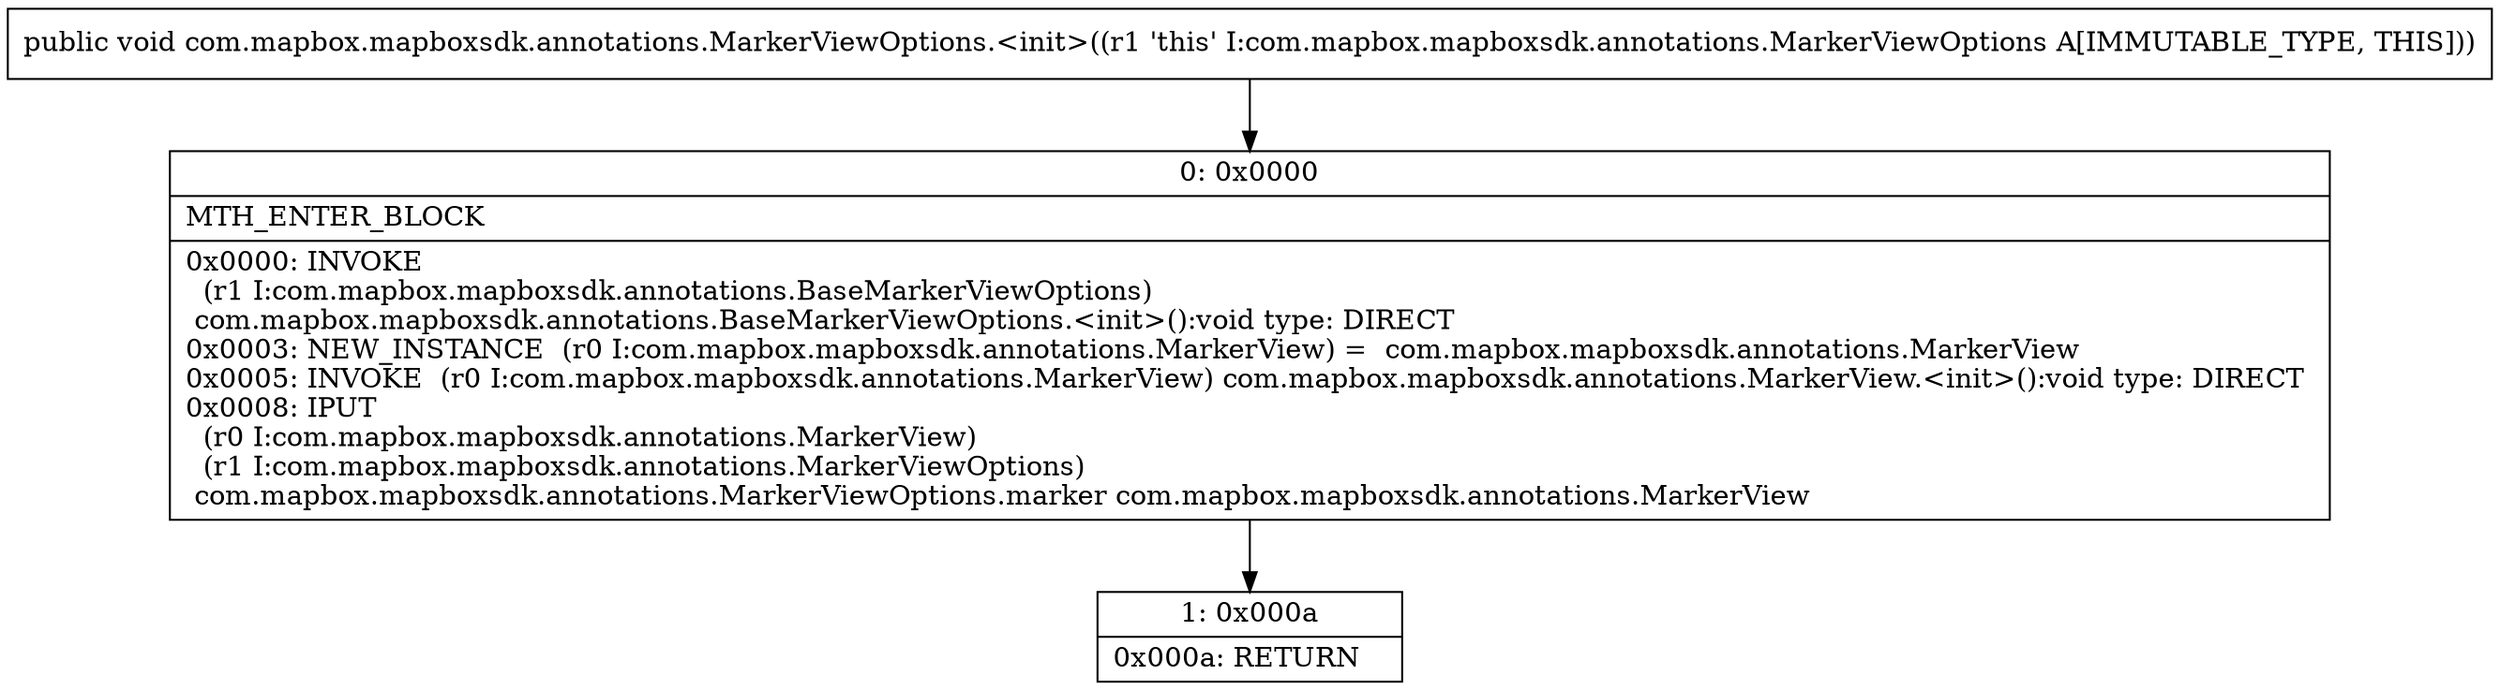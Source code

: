 digraph "CFG forcom.mapbox.mapboxsdk.annotations.MarkerViewOptions.\<init\>()V" {
Node_0 [shape=record,label="{0\:\ 0x0000|MTH_ENTER_BLOCK\l|0x0000: INVOKE  \l  (r1 I:com.mapbox.mapboxsdk.annotations.BaseMarkerViewOptions)\l com.mapbox.mapboxsdk.annotations.BaseMarkerViewOptions.\<init\>():void type: DIRECT \l0x0003: NEW_INSTANCE  (r0 I:com.mapbox.mapboxsdk.annotations.MarkerView) =  com.mapbox.mapboxsdk.annotations.MarkerView \l0x0005: INVOKE  (r0 I:com.mapbox.mapboxsdk.annotations.MarkerView) com.mapbox.mapboxsdk.annotations.MarkerView.\<init\>():void type: DIRECT \l0x0008: IPUT  \l  (r0 I:com.mapbox.mapboxsdk.annotations.MarkerView)\l  (r1 I:com.mapbox.mapboxsdk.annotations.MarkerViewOptions)\l com.mapbox.mapboxsdk.annotations.MarkerViewOptions.marker com.mapbox.mapboxsdk.annotations.MarkerView \l}"];
Node_1 [shape=record,label="{1\:\ 0x000a|0x000a: RETURN   \l}"];
MethodNode[shape=record,label="{public void com.mapbox.mapboxsdk.annotations.MarkerViewOptions.\<init\>((r1 'this' I:com.mapbox.mapboxsdk.annotations.MarkerViewOptions A[IMMUTABLE_TYPE, THIS])) }"];
MethodNode -> Node_0;
Node_0 -> Node_1;
}

